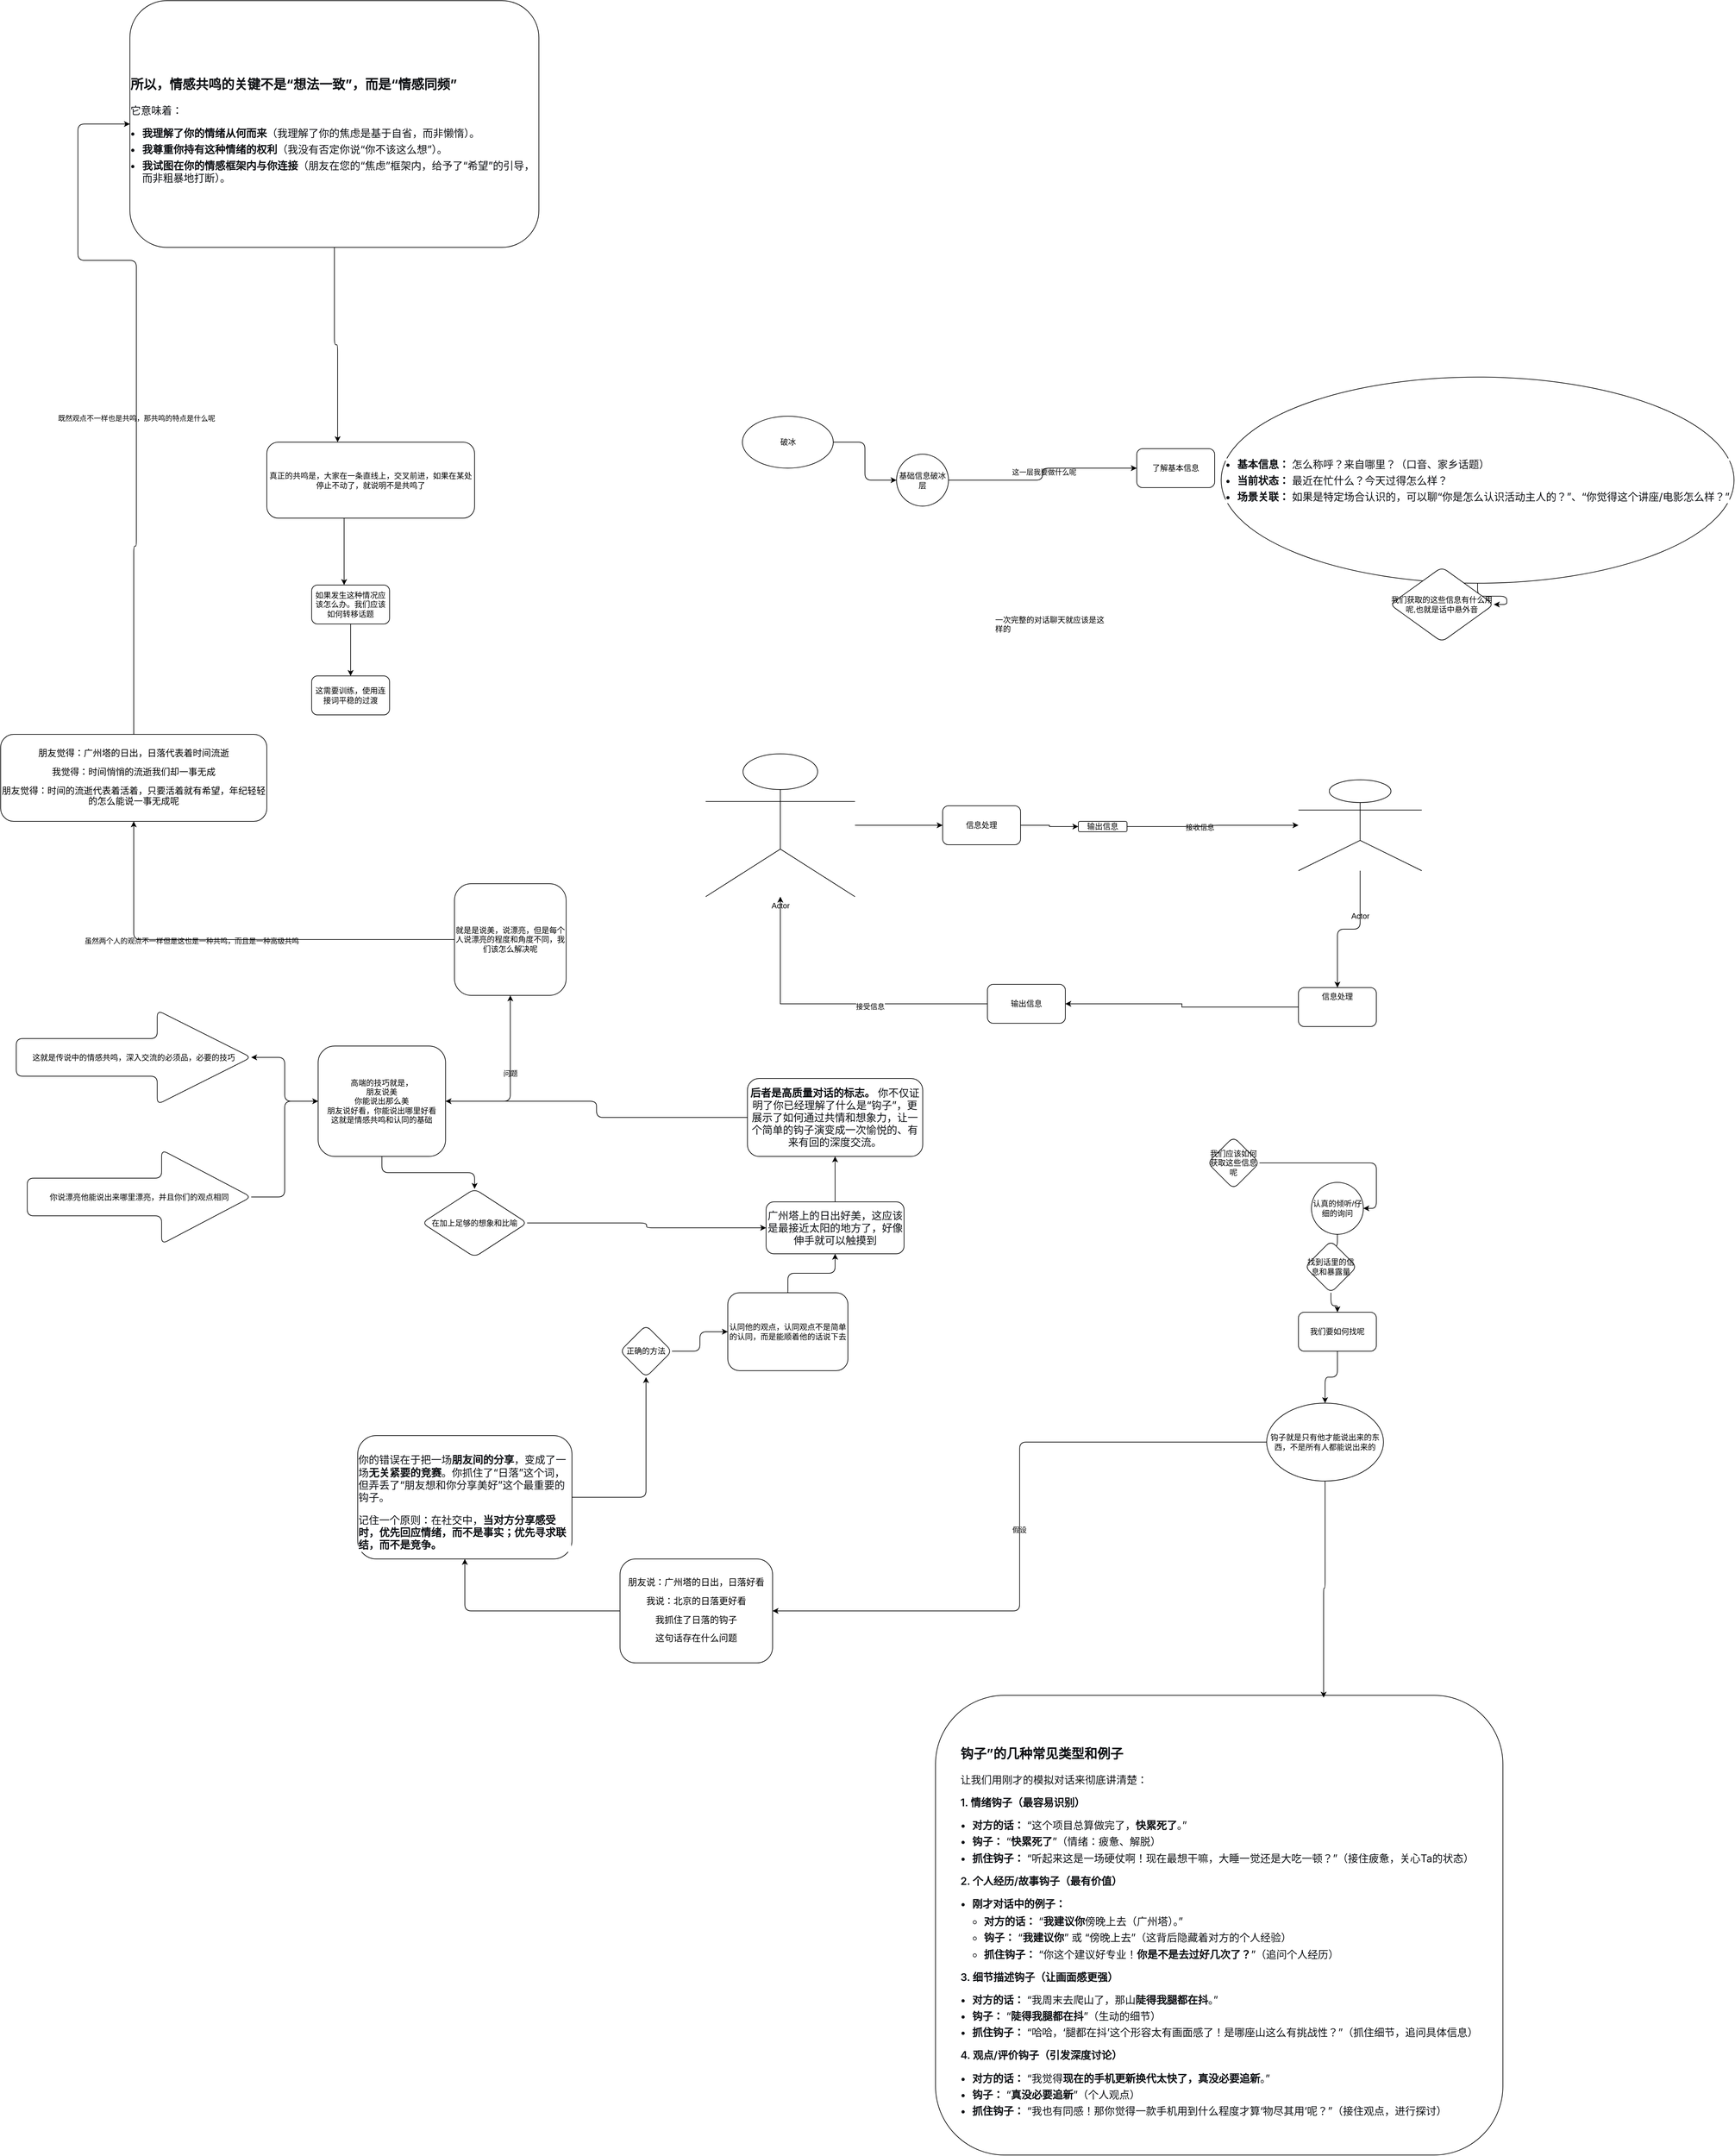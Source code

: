 <mxfile version="28.2.5">
  <diagram name="第 1 页" id="SxSbMB0uR9IlXzEwxC12">
    <mxGraphModel dx="1506" dy="828" grid="1" gridSize="10" guides="1" tooltips="1" connect="1" arrows="1" fold="1" page="1" pageScale="1" pageWidth="827" pageHeight="1169" background="none" math="0" shadow="0" adaptiveColors="auto">
      <root>
        <mxCell id="0" />
        <mxCell id="1" parent="0" />
        <mxCell id="as75IXR2-DBPwpFutZNr-1" style="edgeStyle=orthogonalEdgeStyle;rounded=1;orthogonalLoop=1;jettySize=auto;html=1;entryX=0;entryY=0.5;entryDx=0;entryDy=0;labelBackgroundColor=none;fontColor=default;" parent="1" source="as75IXR2-DBPwpFutZNr-2" target="as75IXR2-DBPwpFutZNr-5" edge="1">
          <mxGeometry relative="1" as="geometry">
            <mxPoint x="1379.06" y="1250" as="targetPoint" />
          </mxGeometry>
        </mxCell>
        <mxCell id="as75IXR2-DBPwpFutZNr-2" value="破冰" style="ellipse;whiteSpace=wrap;html=1;labelBackgroundColor=none;rounded=1;" parent="1" vertex="1">
          <mxGeometry x="1182.56" y="680" width="140" height="80" as="geometry" />
        </mxCell>
        <mxCell id="as75IXR2-DBPwpFutZNr-3" value="" style="edgeStyle=orthogonalEdgeStyle;rounded=1;orthogonalLoop=1;jettySize=auto;html=1;labelBackgroundColor=none;fontColor=default;" parent="1" source="as75IXR2-DBPwpFutZNr-5" target="as75IXR2-DBPwpFutZNr-7" edge="1">
          <mxGeometry relative="1" as="geometry" />
        </mxCell>
        <mxCell id="as75IXR2-DBPwpFutZNr-4" value="这一层我要做什么呢" style="edgeLabel;html=1;align=center;verticalAlign=middle;resizable=0;points=[];labelBackgroundColor=none;rounded=1;" parent="as75IXR2-DBPwpFutZNr-3" vertex="1" connectable="0">
          <mxGeometry x="0.022" y="-2" relative="1" as="geometry">
            <mxPoint as="offset" />
          </mxGeometry>
        </mxCell>
        <mxCell id="as75IXR2-DBPwpFutZNr-5" value="基础信息破冰层" style="ellipse;whiteSpace=wrap;html=1;labelBackgroundColor=none;rounded=1;" parent="1" vertex="1">
          <mxGeometry x="1420" y="738.5" width="80" height="80" as="geometry" />
        </mxCell>
        <mxCell id="as75IXR2-DBPwpFutZNr-7" value="了解基本信息" style="whiteSpace=wrap;html=1;labelBackgroundColor=none;rounded=1;" parent="1" vertex="1">
          <mxGeometry x="1790" y="730" width="120" height="60" as="geometry" />
        </mxCell>
        <mxCell id="as75IXR2-DBPwpFutZNr-9" style="edgeStyle=orthogonalEdgeStyle;rounded=1;orthogonalLoop=1;jettySize=auto;html=1;entryX=1;entryY=0.5;entryDx=0;entryDy=0;labelBackgroundColor=none;fontColor=default;" parent="1" source="as75IXR2-DBPwpFutZNr-10" target="as75IXR2-DBPwpFutZNr-15" edge="1">
          <mxGeometry relative="1" as="geometry" />
        </mxCell>
        <mxCell id="as75IXR2-DBPwpFutZNr-10" value="&lt;ul style=&quot;margin: 16px 0px; padding-left: 18px; color: rgb(15, 17, 21); font-family: quote-cjk-patch, Inter, system-ui, -apple-system, BlinkMacSystemFont, &amp;quot;Segoe UI&amp;quot;, Roboto, Oxygen, Ubuntu, Cantarell, &amp;quot;Open Sans&amp;quot;, &amp;quot;Helvetica Neue&amp;quot;, sans-serif; font-size: 16px; text-align: start; background-color: rgb(255, 255, 255);&quot;&gt;&lt;li&gt;&lt;p style=&quot;margin-top: 0px !important; margin-right: 0px; margin-bottom: 0px; margin-left: 0px;&quot; class=&quot;ds-markdown-paragraph&quot;&gt;&lt;span style=&quot;font-weight: 600;&quot;&gt;基本信息：&lt;/span&gt; 怎么称呼？来自哪里？（口音、家乡话题）&lt;/p&gt;&lt;/li&gt;&lt;li style=&quot;margin-top: 6px;&quot;&gt;&lt;p style=&quot;margin-top: 0px !important; margin-right: 0px; margin-bottom: 0px; margin-left: 0px;&quot; class=&quot;ds-markdown-paragraph&quot;&gt;&lt;span style=&quot;font-weight: 600;&quot;&gt;当前状态：&lt;/span&gt; 最近在忙什么？今天过得怎么样？&lt;/p&gt;&lt;/li&gt;&lt;li style=&quot;margin-top: 6px;&quot;&gt;&lt;p style=&quot;margin-top: 0px !important; margin-right: 0px; margin-bottom: 0px; margin-left: 0px;&quot; class=&quot;ds-markdown-paragraph&quot;&gt;&lt;span style=&quot;font-weight: 600;&quot;&gt;场景关联：&lt;/span&gt;&amp;nbsp;如果是特定场合认识的，可以聊“你是怎么认识活动主人的？”、“你觉得这个讲座/电影怎么样？”&lt;/p&gt;&lt;/li&gt;&lt;/ul&gt;" style="ellipse;whiteSpace=wrap;html=1;labelBackgroundColor=none;rounded=1;" parent="1" vertex="1">
          <mxGeometry x="1920" y="619.75" width="790" height="317.5" as="geometry" />
        </mxCell>
        <mxCell id="as75IXR2-DBPwpFutZNr-11" value="" style="edgeStyle=orthogonalEdgeStyle;rounded=1;orthogonalLoop=1;jettySize=auto;html=1;labelBackgroundColor=none;fontColor=default;" parent="1" source="as75IXR2-DBPwpFutZNr-12" target="as75IXR2-DBPwpFutZNr-17" edge="1">
          <mxGeometry relative="1" as="geometry" />
        </mxCell>
        <mxCell id="as75IXR2-DBPwpFutZNr-12" value="认真的倾听/仔细的询问" style="ellipse;whiteSpace=wrap;html=1;labelBackgroundColor=none;rounded=1;" parent="1" vertex="1">
          <mxGeometry x="2059.06" y="1860" width="80" height="80" as="geometry" />
        </mxCell>
        <mxCell id="as75IXR2-DBPwpFutZNr-13" style="edgeStyle=orthogonalEdgeStyle;rounded=1;orthogonalLoop=1;jettySize=auto;html=1;entryX=1;entryY=0.5;entryDx=0;entryDy=0;labelBackgroundColor=none;fontColor=default;" parent="1" source="as75IXR2-DBPwpFutZNr-14" target="as75IXR2-DBPwpFutZNr-12" edge="1">
          <mxGeometry relative="1" as="geometry">
            <mxPoint x="1619.06" y="1740" as="targetPoint" />
          </mxGeometry>
        </mxCell>
        <mxCell id="as75IXR2-DBPwpFutZNr-14" value="我们应该如何获取这些信息呢" style="rhombus;whiteSpace=wrap;html=1;labelBackgroundColor=none;rounded=1;" parent="1" vertex="1">
          <mxGeometry x="1899.06" y="1790" width="80" height="80" as="geometry" />
        </mxCell>
        <mxCell id="as75IXR2-DBPwpFutZNr-15" value="我们获取的这些信息有什么用呢,也就是话中悬外音" style="rhombus;whiteSpace=wrap;html=1;labelBackgroundColor=none;rounded=1;" parent="1" vertex="1">
          <mxGeometry x="2180" y="912.5" width="160" height="115" as="geometry" />
        </mxCell>
        <mxCell id="as75IXR2-DBPwpFutZNr-16" value="" style="edgeStyle=orthogonalEdgeStyle;rounded=1;orthogonalLoop=1;jettySize=auto;html=1;labelBackgroundColor=none;fontColor=default;" parent="1" source="as75IXR2-DBPwpFutZNr-17" target="as75IXR2-DBPwpFutZNr-19" edge="1">
          <mxGeometry relative="1" as="geometry" />
        </mxCell>
        <mxCell id="as75IXR2-DBPwpFutZNr-17" value="找到话里的信息和暴露量" style="rhombus;whiteSpace=wrap;html=1;labelBackgroundColor=none;rounded=1;" parent="1" vertex="1">
          <mxGeometry x="2049.06" y="1950" width="80" height="80" as="geometry" />
        </mxCell>
        <mxCell id="as75IXR2-DBPwpFutZNr-18" value="" style="edgeStyle=orthogonalEdgeStyle;rounded=1;orthogonalLoop=1;jettySize=auto;html=1;labelBackgroundColor=none;fontColor=default;" parent="1" source="as75IXR2-DBPwpFutZNr-19" target="as75IXR2-DBPwpFutZNr-21" edge="1">
          <mxGeometry relative="1" as="geometry" />
        </mxCell>
        <mxCell id="as75IXR2-DBPwpFutZNr-19" value="我们要如何找呢" style="whiteSpace=wrap;html=1;labelBackgroundColor=none;rounded=1;" parent="1" vertex="1">
          <mxGeometry x="2039.06" y="2060" width="120" height="60" as="geometry" />
        </mxCell>
        <mxCell id="as75IXR2-DBPwpFutZNr-70" style="edgeStyle=orthogonalEdgeStyle;rounded=1;orthogonalLoop=1;jettySize=auto;html=1;entryX=1;entryY=0.5;entryDx=0;entryDy=0;labelBackgroundColor=none;fontColor=default;" parent="1" source="as75IXR2-DBPwpFutZNr-21" target="as75IXR2-DBPwpFutZNr-25" edge="1">
          <mxGeometry relative="1" as="geometry" />
        </mxCell>
        <mxCell id="as75IXR2-DBPwpFutZNr-71" value="假设" style="edgeLabel;html=1;align=center;verticalAlign=middle;resizable=0;points=[];labelBackgroundColor=none;rounded=1;" parent="as75IXR2-DBPwpFutZNr-70" vertex="1" connectable="0">
          <mxGeometry x="0.01" y="-1" relative="1" as="geometry">
            <mxPoint as="offset" />
          </mxGeometry>
        </mxCell>
        <mxCell id="as75IXR2-DBPwpFutZNr-21" value="钩子就是只有他才能说出来的东西，不是所有人都能说出来的" style="ellipse;whiteSpace=wrap;html=1;labelBackgroundColor=none;rounded=1;" parent="1" vertex="1">
          <mxGeometry x="1990.06" y="2200" width="180" height="120" as="geometry" />
        </mxCell>
        <mxCell id="as75IXR2-DBPwpFutZNr-23" value="&lt;h3 style=&quot;font-variant-numeric: normal; font-variant-east-asian: normal; font-variant-alternates: normal; font-size-adjust: none; font-kerning: auto; font-optical-sizing: auto; font-feature-settings: normal; font-variation-settings: normal; font-variant-position: normal; font-variant-emoji: normal; font-stretch: normal; font-size: 20px; line-height: 30px; font-family: quote-cjk-patch, Inter, system-ui, -apple-system, BlinkMacSystemFont, &amp;quot;Segoe UI&amp;quot;, Roboto, Oxygen, Ubuntu, Cantarell, &amp;quot;Open Sans&amp;quot;, &amp;quot;Helvetica Neue&amp;quot;, sans-serif; margin: 32px 0px 16px; color: rgb(15, 17, 21); text-align: start; background-color: rgb(255, 255, 255);&quot;&gt;&lt;span style=&quot;font-weight: inherit;&quot;&gt;钩子”的几种常见类型和例子&lt;/span&gt;&lt;/h3&gt;&lt;p style=&quot;margin: 16px 0px; color: rgb(15, 17, 21); font-family: quote-cjk-patch, Inter, system-ui, -apple-system, BlinkMacSystemFont, &amp;quot;Segoe UI&amp;quot;, Roboto, Oxygen, Ubuntu, Cantarell, &amp;quot;Open Sans&amp;quot;, &amp;quot;Helvetica Neue&amp;quot;, sans-serif; font-size: 16px; text-align: start; background-color: rgb(255, 255, 255);&quot; class=&quot;ds-markdown-paragraph&quot;&gt;让我们用刚才的模拟对话来彻底讲清楚：&lt;/p&gt;&lt;p style=&quot;margin: 16px 0px; color: rgb(15, 17, 21); font-family: quote-cjk-patch, Inter, system-ui, -apple-system, BlinkMacSystemFont, &amp;quot;Segoe UI&amp;quot;, Roboto, Oxygen, Ubuntu, Cantarell, &amp;quot;Open Sans&amp;quot;, &amp;quot;Helvetica Neue&amp;quot;, sans-serif; font-size: 16px; text-align: start; background-color: rgb(255, 255, 255);&quot; class=&quot;ds-markdown-paragraph&quot;&gt;&lt;span style=&quot;font-weight: 600;&quot;&gt;1. 情绪钩子（最容易识别）&lt;/span&gt;&lt;/p&gt;&lt;ul style=&quot;margin: 16px 0px; padding-left: 18px; color: rgb(15, 17, 21); font-family: quote-cjk-patch, Inter, system-ui, -apple-system, BlinkMacSystemFont, &amp;quot;Segoe UI&amp;quot;, Roboto, Oxygen, Ubuntu, Cantarell, &amp;quot;Open Sans&amp;quot;, &amp;quot;Helvetica Neue&amp;quot;, sans-serif; font-size: 16px; text-align: start; background-color: rgb(255, 255, 255);&quot;&gt;&lt;li&gt;&lt;p style=&quot;margin-top: 0px !important; margin-right: 0px; margin-bottom: 0px; margin-left: 0px;&quot; class=&quot;ds-markdown-paragraph&quot;&gt;&lt;span style=&quot;font-weight: 600;&quot;&gt;对方的话：&lt;/span&gt;&amp;nbsp;“这个项目总算做完了，&lt;span style=&quot;font-weight: 600;&quot;&gt;快累死了&lt;/span&gt;。”&lt;/p&gt;&lt;/li&gt;&lt;li style=&quot;margin-top: 6px;&quot;&gt;&lt;p style=&quot;margin-top: 0px !important; margin-right: 0px; margin-bottom: 0px; margin-left: 0px;&quot; class=&quot;ds-markdown-paragraph&quot;&gt;&lt;span style=&quot;font-weight: 600;&quot;&gt;钩子：&lt;/span&gt;&amp;nbsp;“&lt;span style=&quot;font-weight: 600;&quot;&gt;快累死了&lt;/span&gt;”（情绪：疲惫、解脱）&lt;/p&gt;&lt;/li&gt;&lt;li style=&quot;margin-top: 6px;&quot;&gt;&lt;p style=&quot;margin-top: 0px !important; margin-right: 0px; margin-bottom: 0px; margin-left: 0px;&quot; class=&quot;ds-markdown-paragraph&quot;&gt;&lt;span style=&quot;font-weight: 600;&quot;&gt;抓住钩子：&lt;/span&gt;&amp;nbsp;“听起来这是一场硬仗啊！现在最想干嘛，大睡一觉还是大吃一顿？”（接住疲惫，关心Ta的状态）&lt;/p&gt;&lt;/li&gt;&lt;/ul&gt;&lt;p style=&quot;margin: 16px 0px; color: rgb(15, 17, 21); font-family: quote-cjk-patch, Inter, system-ui, -apple-system, BlinkMacSystemFont, &amp;quot;Segoe UI&amp;quot;, Roboto, Oxygen, Ubuntu, Cantarell, &amp;quot;Open Sans&amp;quot;, &amp;quot;Helvetica Neue&amp;quot;, sans-serif; font-size: 16px; text-align: start; background-color: rgb(255, 255, 255);&quot; class=&quot;ds-markdown-paragraph&quot;&gt;&lt;span style=&quot;font-weight: 600;&quot;&gt;2. 个人经历/故事钩子（最有价值）&lt;/span&gt;&lt;/p&gt;&lt;ul style=&quot;margin: 16px 0px; padding-left: 18px; color: rgb(15, 17, 21); font-family: quote-cjk-patch, Inter, system-ui, -apple-system, BlinkMacSystemFont, &amp;quot;Segoe UI&amp;quot;, Roboto, Oxygen, Ubuntu, Cantarell, &amp;quot;Open Sans&amp;quot;, &amp;quot;Helvetica Neue&amp;quot;, sans-serif; font-size: 16px; text-align: start; background-color: rgb(255, 255, 255);&quot;&gt;&lt;li&gt;&lt;p style=&quot;margin-top: 0px !important; margin-right: 0px; margin-bottom: 8px; margin-left: 0px;&quot; class=&quot;ds-markdown-paragraph&quot;&gt;&lt;span style=&quot;font-weight: 600;&quot;&gt;刚才对话中的例子：&lt;/span&gt;&lt;/p&gt;&lt;ul style=&quot;margin: 4px 0px 0px; padding-left: 18px;&quot;&gt;&lt;li&gt;&lt;p style=&quot;margin-top: 0px !important; margin-right: 0px; margin-bottom: 0px; margin-left: 0px;&quot; class=&quot;ds-markdown-paragraph&quot;&gt;&lt;span style=&quot;font-weight: 600;&quot;&gt;对方的话：&lt;/span&gt;&amp;nbsp;“&lt;span style=&quot;font-weight: 600;&quot;&gt;我建议你&lt;/span&gt;傍晚上去（广州塔）。”&lt;/p&gt;&lt;/li&gt;&lt;li style=&quot;margin-top: 6px;&quot;&gt;&lt;p style=&quot;margin-top: 0px !important; margin-right: 0px; margin-bottom: 0px; margin-left: 0px;&quot; class=&quot;ds-markdown-paragraph&quot;&gt;&lt;span style=&quot;font-weight: 600;&quot;&gt;钩子：&lt;/span&gt;&amp;nbsp;“&lt;span style=&quot;font-weight: 600;&quot;&gt;我建议你&lt;/span&gt;” 或 “傍晚上去”（这背后隐藏着对方的个人经验）&lt;/p&gt;&lt;/li&gt;&lt;li style=&quot;margin-top: 6px;&quot;&gt;&lt;p style=&quot;margin-top: 0px !important; margin-right: 0px; margin-bottom: 0px; margin-left: 0px;&quot; class=&quot;ds-markdown-paragraph&quot;&gt;&lt;span style=&quot;font-weight: 600;&quot;&gt;抓住钩子：&lt;/span&gt;&amp;nbsp;“你这个建议好专业！&lt;span style=&quot;font-weight: 600;&quot;&gt;你是不是去过好几次了？&lt;/span&gt;”（追问个人经历）&lt;/p&gt;&lt;/li&gt;&lt;/ul&gt;&lt;/li&gt;&lt;/ul&gt;&lt;p style=&quot;margin: 16px 0px; color: rgb(15, 17, 21); font-family: quote-cjk-patch, Inter, system-ui, -apple-system, BlinkMacSystemFont, &amp;quot;Segoe UI&amp;quot;, Roboto, Oxygen, Ubuntu, Cantarell, &amp;quot;Open Sans&amp;quot;, &amp;quot;Helvetica Neue&amp;quot;, sans-serif; font-size: 16px; text-align: start; background-color: rgb(255, 255, 255);&quot; class=&quot;ds-markdown-paragraph&quot;&gt;&lt;span style=&quot;font-weight: 600;&quot;&gt;3. 细节描述钩子（让画面感更强）&lt;/span&gt;&lt;/p&gt;&lt;ul style=&quot;margin: 16px 0px; padding-left: 18px; color: rgb(15, 17, 21); font-family: quote-cjk-patch, Inter, system-ui, -apple-system, BlinkMacSystemFont, &amp;quot;Segoe UI&amp;quot;, Roboto, Oxygen, Ubuntu, Cantarell, &amp;quot;Open Sans&amp;quot;, &amp;quot;Helvetica Neue&amp;quot;, sans-serif; font-size: 16px; text-align: start; background-color: rgb(255, 255, 255);&quot;&gt;&lt;li&gt;&lt;p style=&quot;margin-top: 0px !important; margin-right: 0px; margin-bottom: 0px; margin-left: 0px;&quot; class=&quot;ds-markdown-paragraph&quot;&gt;&lt;span style=&quot;font-weight: 600;&quot;&gt;对方的话：&lt;/span&gt;&amp;nbsp;“我周末去爬山了，那山&lt;span style=&quot;font-weight: 600;&quot;&gt;陡得我腿都在抖&lt;/span&gt;。”&lt;/p&gt;&lt;/li&gt;&lt;li style=&quot;margin-top: 6px;&quot;&gt;&lt;p style=&quot;margin-top: 0px !important; margin-right: 0px; margin-bottom: 0px; margin-left: 0px;&quot; class=&quot;ds-markdown-paragraph&quot;&gt;&lt;span style=&quot;font-weight: 600;&quot;&gt;钩子：&lt;/span&gt;&amp;nbsp;“&lt;span style=&quot;font-weight: 600;&quot;&gt;陡得我腿都在抖&lt;/span&gt;”（生动的细节）&lt;/p&gt;&lt;/li&gt;&lt;li style=&quot;margin-top: 6px;&quot;&gt;&lt;p style=&quot;margin-top: 0px !important; margin-right: 0px; margin-bottom: 0px; margin-left: 0px;&quot; class=&quot;ds-markdown-paragraph&quot;&gt;&lt;span style=&quot;font-weight: 600;&quot;&gt;抓住钩子：&lt;/span&gt;&amp;nbsp;“哈哈，‘腿都在抖’这个形容太有画面感了！是哪座山这么有挑战性？”（抓住细节，追问具体信息）&lt;/p&gt;&lt;/li&gt;&lt;/ul&gt;&lt;p style=&quot;margin: 16px 0px; color: rgb(15, 17, 21); font-family: quote-cjk-patch, Inter, system-ui, -apple-system, BlinkMacSystemFont, &amp;quot;Segoe UI&amp;quot;, Roboto, Oxygen, Ubuntu, Cantarell, &amp;quot;Open Sans&amp;quot;, &amp;quot;Helvetica Neue&amp;quot;, sans-serif; font-size: 16px; text-align: start; background-color: rgb(255, 255, 255);&quot; class=&quot;ds-markdown-paragraph&quot;&gt;&lt;span style=&quot;font-weight: 600;&quot;&gt;4. 观点/评价钩子（引发深度讨论）&lt;/span&gt;&lt;/p&gt;&lt;ul style=&quot;margin: 16px 0px; padding-left: 18px; color: rgb(15, 17, 21); font-family: quote-cjk-patch, Inter, system-ui, -apple-system, BlinkMacSystemFont, &amp;quot;Segoe UI&amp;quot;, Roboto, Oxygen, Ubuntu, Cantarell, &amp;quot;Open Sans&amp;quot;, &amp;quot;Helvetica Neue&amp;quot;, sans-serif; font-size: 16px; text-align: start; background-color: rgb(255, 255, 255);&quot;&gt;&lt;li&gt;&lt;p style=&quot;margin-top: 0px !important; margin-right: 0px; margin-bottom: 0px; margin-left: 0px;&quot; class=&quot;ds-markdown-paragraph&quot;&gt;&lt;span style=&quot;font-weight: 600;&quot;&gt;对方的话：&lt;/span&gt;&amp;nbsp;“我觉得&lt;span style=&quot;font-weight: 600;&quot;&gt;现在的手机更新换代太快了，真没必要追新&lt;/span&gt;。”&lt;/p&gt;&lt;/li&gt;&lt;li style=&quot;margin-top: 6px;&quot;&gt;&lt;p style=&quot;margin-top: 0px !important; margin-right: 0px; margin-bottom: 0px; margin-left: 0px;&quot; class=&quot;ds-markdown-paragraph&quot;&gt;&lt;span style=&quot;font-weight: 600;&quot;&gt;钩子：&lt;/span&gt;&amp;nbsp;“&lt;span style=&quot;font-weight: 600;&quot;&gt;真没必要追新&lt;/span&gt;”（个人观点）&lt;/p&gt;&lt;/li&gt;&lt;li style=&quot;margin-top: 6px;&quot;&gt;&lt;p style=&quot;margin-top: 0px !important; margin-right: 0px; margin-bottom: 0px; margin-left: 0px;&quot; class=&quot;ds-markdown-paragraph&quot;&gt;&lt;span style=&quot;font-weight: 600;&quot;&gt;抓住钩子：&lt;/span&gt;&amp;nbsp;“我也有同感！那你觉得一款手机用到什么程度才算‘物尽其用’呢？”（接住观点，进行探讨）&lt;/p&gt;&lt;/li&gt;&lt;/ul&gt;" style="rounded=1;whiteSpace=wrap;html=1;labelBackgroundColor=none;" parent="1" vertex="1">
          <mxGeometry x="1480" y="2650" width="874" height="708" as="geometry" />
        </mxCell>
        <mxCell id="y1q0LL2UxfEu2n5yEOl0-1" style="edgeStyle=orthogonalEdgeStyle;rounded=1;orthogonalLoop=1;jettySize=auto;html=1;entryX=0.5;entryY=1;entryDx=0;entryDy=0;labelBackgroundColor=none;fontColor=default;" edge="1" parent="1" source="as75IXR2-DBPwpFutZNr-25" target="as75IXR2-DBPwpFutZNr-27">
          <mxGeometry relative="1" as="geometry" />
        </mxCell>
        <mxCell id="as75IXR2-DBPwpFutZNr-25" value="&lt;p class=&quot;MsoNormal&quot;&gt;&lt;span style=&quot;mso-spacerun:&#39;yes&#39;;font-family:宋体;mso-ascii-font-family:Calibri;&lt;br/&gt;mso-hansi-font-family:Calibri;mso-bidi-font-family:&#39;Times New Roman&#39;;font-size:10.5pt;&lt;br/&gt;mso-font-kerning:1.0pt;&quot;&gt;朋友说：广州塔的日出，日落好看&lt;/span&gt;&lt;span style=&quot;mso-spacerun:&#39;yes&#39;;font-family:宋体;mso-ascii-font-family:Calibri;&lt;br/&gt;mso-hansi-font-family:Calibri;mso-bidi-font-family:&#39;Times New Roman&#39;;font-size:10.5pt;&lt;br/&gt;mso-font-kerning:1.0pt;&quot;&gt;&lt;/span&gt;&lt;/p&gt;&lt;p class=&quot;MsoNormal&quot;&gt;&lt;span style=&quot;mso-spacerun:&#39;yes&#39;;font-family:宋体;mso-ascii-font-family:Calibri;&lt;br/&gt;mso-hansi-font-family:Calibri;mso-bidi-font-family:&#39;Times New Roman&#39;;font-size:10.5pt;&lt;br/&gt;mso-font-kerning:1.0pt;&quot;&gt;我说：北京的日落更好看&lt;/span&gt;&lt;span style=&quot;mso-spacerun:&#39;yes&#39;;font-family:宋体;mso-ascii-font-family:Calibri;&lt;br/&gt;mso-hansi-font-family:Calibri;mso-bidi-font-family:&#39;Times New Roman&#39;;font-size:10.5pt;&lt;br/&gt;mso-font-kerning:1.0pt;&quot;&gt;&lt;/span&gt;&lt;/p&gt;&lt;p class=&quot;MsoNormal&quot;&gt;&lt;span style=&quot;mso-spacerun:&#39;yes&#39;;font-family:宋体;mso-ascii-font-family:Calibri;&lt;br/&gt;mso-hansi-font-family:Calibri;mso-bidi-font-family:&#39;Times New Roman&#39;;font-size:10.5pt;&lt;br/&gt;mso-font-kerning:1.0pt;&quot;&gt;我抓住了日落的钩子&lt;/span&gt;&lt;span style=&quot;mso-spacerun:&#39;yes&#39;;font-family:宋体;mso-ascii-font-family:Calibri;&lt;br/&gt;mso-hansi-font-family:Calibri;mso-bidi-font-family:&#39;Times New Roman&#39;;font-size:10.5pt;&lt;br/&gt;mso-font-kerning:1.0pt;&quot;&gt;&lt;/span&gt;&lt;/p&gt;&lt;p class=&quot;MsoNormal&quot;&gt;&lt;span style=&quot;mso-spacerun:&#39;yes&#39;;font-family:宋体;mso-ascii-font-family:Calibri;&lt;br/&gt;mso-hansi-font-family:Calibri;mso-bidi-font-family:&#39;Times New Roman&#39;;font-size:10.5pt;&lt;br/&gt;mso-font-kerning:1.0pt;&quot;&gt;这句话存在什么问题&lt;/span&gt;&lt;span style=&quot;mso-spacerun:&#39;yes&#39;;font-family:Calibri;mso-fareast-font-family:宋体;&lt;br/&gt;mso-bidi-font-family:&#39;Times New Roman&#39;;font-size:10.5pt;mso-font-kerning:1.0pt;&quot;&gt;&lt;/span&gt;&lt;/p&gt;" style="whiteSpace=wrap;html=1;labelBackgroundColor=none;rounded=1;" parent="1" vertex="1">
          <mxGeometry x="994.06" y="2440" width="235" height="160" as="geometry" />
        </mxCell>
        <mxCell id="as75IXR2-DBPwpFutZNr-26" value="" style="edgeStyle=orthogonalEdgeStyle;rounded=1;orthogonalLoop=1;jettySize=auto;html=1;labelBackgroundColor=none;fontColor=default;" parent="1" source="as75IXR2-DBPwpFutZNr-27" target="as75IXR2-DBPwpFutZNr-29" edge="1">
          <mxGeometry relative="1" as="geometry" />
        </mxCell>
        <mxCell id="as75IXR2-DBPwpFutZNr-27" value="&lt;p style=&quot;margin: 16px 0px; color: rgb(15, 17, 21); font-family: quote-cjk-patch, Inter, system-ui, -apple-system, BlinkMacSystemFont, &amp;quot;Segoe UI&amp;quot;, Roboto, Oxygen, Ubuntu, Cantarell, &amp;quot;Open Sans&amp;quot;, &amp;quot;Helvetica Neue&amp;quot;, sans-serif; font-size: 16px; text-align: start; background-color: rgb(255, 255, 255);&quot; class=&quot;ds-markdown-paragraph&quot;&gt;你的错误在于把一场&lt;span style=&quot;font-weight: 600;&quot;&gt;朋友间的分享&lt;/span&gt;，变成了一场&lt;span style=&quot;font-weight: 600;&quot;&gt;无关紧要的竞赛&lt;/span&gt;。你抓住了“日落”这个词，但弄丢了“朋友想和你分享美好”这个最重要的钩子。&lt;/p&gt;&lt;p style=&quot;margin-top: 16px; margin-right: 0px; margin-left: 0px; color: rgb(15, 17, 21); font-family: quote-cjk-patch, Inter, system-ui, -apple-system, BlinkMacSystemFont, &amp;quot;Segoe UI&amp;quot;, Roboto, Oxygen, Ubuntu, Cantarell, &amp;quot;Open Sans&amp;quot;, &amp;quot;Helvetica Neue&amp;quot;, sans-serif; font-size: 16px; text-align: start; background-color: rgb(255, 255, 255); margin-bottom: 0px !important;&quot; class=&quot;ds-markdown-paragraph&quot;&gt;记住一个原则：在社交中，&lt;span style=&quot;font-weight: 600;&quot;&gt;当对方分享感受时，优先回应情绪，而不是事实；优先寻求联结，而不是竞争。&lt;/span&gt;&lt;/p&gt;" style="whiteSpace=wrap;html=1;labelBackgroundColor=none;rounded=1;" parent="1" vertex="1">
          <mxGeometry x="590" y="2250" width="330" height="190" as="geometry" />
        </mxCell>
        <mxCell id="as75IXR2-DBPwpFutZNr-28" value="" style="edgeStyle=orthogonalEdgeStyle;rounded=1;orthogonalLoop=1;jettySize=auto;html=1;labelBackgroundColor=none;fontColor=default;" parent="1" source="as75IXR2-DBPwpFutZNr-29" target="as75IXR2-DBPwpFutZNr-31" edge="1">
          <mxGeometry relative="1" as="geometry" />
        </mxCell>
        <mxCell id="as75IXR2-DBPwpFutZNr-29" value="正确的方法" style="rhombus;whiteSpace=wrap;html=1;labelBackgroundColor=none;rounded=1;" parent="1" vertex="1">
          <mxGeometry x="994.06" y="2080" width="80" height="80" as="geometry" />
        </mxCell>
        <mxCell id="as75IXR2-DBPwpFutZNr-30" value="" style="edgeStyle=orthogonalEdgeStyle;rounded=1;orthogonalLoop=1;jettySize=auto;html=1;labelBackgroundColor=none;fontColor=default;" parent="1" source="as75IXR2-DBPwpFutZNr-31" target="as75IXR2-DBPwpFutZNr-33" edge="1">
          <mxGeometry relative="1" as="geometry" />
        </mxCell>
        <mxCell id="as75IXR2-DBPwpFutZNr-31" value="认同他的观点，认同观点不是简单的认同，而是能顺着他的话说下去" style="whiteSpace=wrap;html=1;labelBackgroundColor=none;rounded=1;" parent="1" vertex="1">
          <mxGeometry x="1160.06" y="2030" width="185" height="120" as="geometry" />
        </mxCell>
        <mxCell id="as75IXR2-DBPwpFutZNr-32" value="" style="edgeStyle=orthogonalEdgeStyle;rounded=1;orthogonalLoop=1;jettySize=auto;html=1;entryX=0.5;entryY=1;entryDx=0;entryDy=0;labelBackgroundColor=none;fontColor=default;" parent="1" source="as75IXR2-DBPwpFutZNr-33" target="as75IXR2-DBPwpFutZNr-35" edge="1">
          <mxGeometry relative="1" as="geometry">
            <mxPoint x="1294.76" y="1850" as="targetPoint" />
          </mxGeometry>
        </mxCell>
        <mxCell id="as75IXR2-DBPwpFutZNr-33" value="&lt;span style=&quot;color: rgb(15, 17, 21); font-family: quote-cjk-patch, Inter, system-ui, -apple-system, BlinkMacSystemFont, &amp;quot;Segoe UI&amp;quot;, Roboto, Oxygen, Ubuntu, Cantarell, &amp;quot;Open Sans&amp;quot;, &amp;quot;Helvetica Neue&amp;quot;, sans-serif; font-size: 16px; text-align: start; white-space-collapse: preserve;&quot;&gt;广州塔上的日出好美，这应该是最接近太阳的地方了，好像伸手就可以触摸到&lt;/span&gt;" style="whiteSpace=wrap;html=1;labelBackgroundColor=none;rounded=1;" parent="1" vertex="1">
          <mxGeometry x="1219.06" y="1890" width="212.5" height="80" as="geometry" />
        </mxCell>
        <mxCell id="as75IXR2-DBPwpFutZNr-34" value="" style="edgeStyle=orthogonalEdgeStyle;rounded=1;orthogonalLoop=1;jettySize=auto;html=1;labelBackgroundColor=none;fontColor=default;" parent="1" source="as75IXR2-DBPwpFutZNr-35" target="as75IXR2-DBPwpFutZNr-40" edge="1">
          <mxGeometry relative="1" as="geometry" />
        </mxCell>
        <mxCell id="as75IXR2-DBPwpFutZNr-35" value="&lt;span style=&quot;font-weight: 600; color: rgb(15, 17, 21); font-family: quote-cjk-patch, Inter, system-ui, -apple-system, BlinkMacSystemFont, &amp;quot;Segoe UI&amp;quot;, Roboto, Oxygen, Ubuntu, Cantarell, &amp;quot;Open Sans&amp;quot;, &amp;quot;Helvetica Neue&amp;quot;, sans-serif; font-size: 16px; text-align: start; background-color: rgb(255, 255, 255);&quot;&gt;后者是高质量对话的标志。&lt;/span&gt;&lt;span style=&quot;color: rgb(15, 17, 21); font-family: quote-cjk-patch, Inter, system-ui, -apple-system, BlinkMacSystemFont, &amp;quot;Segoe UI&amp;quot;, Roboto, Oxygen, Ubuntu, Cantarell, &amp;quot;Open Sans&amp;quot;, &amp;quot;Helvetica Neue&amp;quot;, sans-serif; font-size: 16px; text-align: start; background-color: rgb(255, 255, 255);&quot;&gt;&amp;nbsp;你不仅证明了你已经理解了什么是“钩子”，更展示了如何通过共情和想象力，让一个简单的钩子演变成一次愉悦的、有来有回的深度交流。&lt;/span&gt;" style="rounded=1;whiteSpace=wrap;html=1;labelBackgroundColor=none;" parent="1" vertex="1">
          <mxGeometry x="1190.31" y="1700" width="270" height="120" as="geometry" />
        </mxCell>
        <mxCell id="as75IXR2-DBPwpFutZNr-36" value="" style="edgeStyle=orthogonalEdgeStyle;rounded=1;orthogonalLoop=1;jettySize=auto;html=1;labelBackgroundColor=none;fontColor=default;" parent="1" source="as75IXR2-DBPwpFutZNr-40" target="as75IXR2-DBPwpFutZNr-42" edge="1">
          <mxGeometry relative="1" as="geometry" />
        </mxCell>
        <mxCell id="as75IXR2-DBPwpFutZNr-37" value="" style="edgeStyle=orthogonalEdgeStyle;rounded=1;orthogonalLoop=1;jettySize=auto;html=1;labelBackgroundColor=none;fontColor=default;" parent="1" source="as75IXR2-DBPwpFutZNr-40" target="as75IXR2-DBPwpFutZNr-43" edge="1">
          <mxGeometry relative="1" as="geometry" />
        </mxCell>
        <mxCell id="as75IXR2-DBPwpFutZNr-38" value="" style="edgeStyle=orthogonalEdgeStyle;rounded=1;orthogonalLoop=1;jettySize=auto;html=1;entryX=0.5;entryY=1;entryDx=0;entryDy=0;labelBackgroundColor=none;fontColor=default;" parent="1" source="as75IXR2-DBPwpFutZNr-40" target="as75IXR2-DBPwpFutZNr-48" edge="1">
          <mxGeometry relative="1" as="geometry">
            <mxPoint x="627.185" y="1544.995" as="targetPoint" />
          </mxGeometry>
        </mxCell>
        <mxCell id="as75IXR2-DBPwpFutZNr-39" value="问题" style="edgeLabel;html=1;align=center;verticalAlign=middle;resizable=0;points=[];labelBackgroundColor=none;rounded=1;" parent="as75IXR2-DBPwpFutZNr-38" vertex="1" connectable="0">
          <mxGeometry x="0.091" relative="1" as="geometry">
            <mxPoint as="offset" />
          </mxGeometry>
        </mxCell>
        <mxCell id="as75IXR2-DBPwpFutZNr-40" value="高端的技巧就是，&lt;div&gt;朋友说美&lt;/div&gt;&lt;div&gt;你能说出那么美&lt;/div&gt;&lt;div&gt;朋友说好看，你能说出哪里好看&lt;/div&gt;&lt;div&gt;这就是情感共鸣和认同的基础&lt;/div&gt;" style="whiteSpace=wrap;html=1;rounded=1;labelBackgroundColor=none;" parent="1" vertex="1">
          <mxGeometry x="529.06" y="1650" width="196.25" height="170" as="geometry" />
        </mxCell>
        <mxCell id="as75IXR2-DBPwpFutZNr-41" style="edgeStyle=orthogonalEdgeStyle;rounded=1;orthogonalLoop=1;jettySize=auto;html=1;entryX=0;entryY=0.5;entryDx=0;entryDy=0;labelBackgroundColor=none;fontColor=default;" parent="1" source="as75IXR2-DBPwpFutZNr-42" target="as75IXR2-DBPwpFutZNr-33" edge="1">
          <mxGeometry relative="1" as="geometry" />
        </mxCell>
        <mxCell id="as75IXR2-DBPwpFutZNr-42" value="在加上足够的想象和比喻" style="rhombus;whiteSpace=wrap;html=1;rounded=1;labelBackgroundColor=none;" parent="1" vertex="1">
          <mxGeometry x="689.06" y="1870" width="161.88" height="105" as="geometry" />
        </mxCell>
        <mxCell id="as75IXR2-DBPwpFutZNr-43" value="这就是传说中的情感共鸣，深入交流的必须品，必要的技巧" style="shape=singleArrow;whiteSpace=wrap;html=1;arrowWidth=0.4;arrowSize=0.4;rounded=1;labelBackgroundColor=none;" parent="1" vertex="1">
          <mxGeometry x="64.06" y="1595" width="361.88" height="145" as="geometry" />
        </mxCell>
        <mxCell id="as75IXR2-DBPwpFutZNr-44" style="edgeStyle=orthogonalEdgeStyle;rounded=1;orthogonalLoop=1;jettySize=auto;html=1;entryX=0;entryY=0.5;entryDx=0;entryDy=0;labelBackgroundColor=none;fontColor=default;" parent="1" source="as75IXR2-DBPwpFutZNr-45" target="as75IXR2-DBPwpFutZNr-40" edge="1">
          <mxGeometry relative="1" as="geometry" />
        </mxCell>
        <mxCell id="as75IXR2-DBPwpFutZNr-45" value="你说漂亮他能说出来哪里漂亮，并且你们的观点相同" style="shape=singleArrow;whiteSpace=wrap;html=1;arrowWidth=0.4;arrowSize=0.4;rounded=1;labelBackgroundColor=none;" parent="1" vertex="1">
          <mxGeometry x="80.94" y="1810" width="345" height="145" as="geometry" />
        </mxCell>
        <mxCell id="as75IXR2-DBPwpFutZNr-46" value="" style="edgeStyle=orthogonalEdgeStyle;rounded=1;orthogonalLoop=1;jettySize=auto;html=1;labelBackgroundColor=none;fontColor=default;" parent="1" source="as75IXR2-DBPwpFutZNr-48" target="as75IXR2-DBPwpFutZNr-51" edge="1">
          <mxGeometry relative="1" as="geometry" />
        </mxCell>
        <mxCell id="as75IXR2-DBPwpFutZNr-47" value="虽然两个人的观点不一样但是这也是一种共鸣，而且是一种高级共鸣" style="edgeLabel;html=1;align=center;verticalAlign=middle;resizable=0;points=[];labelBackgroundColor=none;rounded=1;" parent="as75IXR2-DBPwpFutZNr-46" vertex="1" connectable="0">
          <mxGeometry x="0.198" y="2" relative="1" as="geometry">
            <mxPoint as="offset" />
          </mxGeometry>
        </mxCell>
        <mxCell id="as75IXR2-DBPwpFutZNr-48" value="就是是说美，说漂亮，但是每个人说漂亮的程度和角度不同，我们该怎么解决呢" style="whiteSpace=wrap;html=1;aspect=fixed;labelBackgroundColor=none;rounded=1;" parent="1" vertex="1">
          <mxGeometry x="739.06" y="1400" width="172" height="172" as="geometry" />
        </mxCell>
        <mxCell id="as75IXR2-DBPwpFutZNr-49" value="" style="edgeStyle=orthogonalEdgeStyle;rounded=1;orthogonalLoop=1;jettySize=auto;html=1;entryX=0;entryY=0.5;entryDx=0;entryDy=0;labelBackgroundColor=none;fontColor=default;" parent="1" source="as75IXR2-DBPwpFutZNr-51" target="as75IXR2-DBPwpFutZNr-55" edge="1">
          <mxGeometry relative="1" as="geometry">
            <mxPoint x="809.06" y="1237" as="targetPoint" />
            <Array as="points">
              <mxPoint x="245.06" y="880" />
              <mxPoint x="249.06" y="880" />
              <mxPoint x="249.06" y="440" />
              <mxPoint x="159.06" y="440" />
            </Array>
          </mxGeometry>
        </mxCell>
        <mxCell id="as75IXR2-DBPwpFutZNr-50" value="既然观点不一样也是共鸣，那共鸣的特点是什么呢" style="edgeLabel;html=1;align=center;verticalAlign=middle;resizable=0;points=[];labelBackgroundColor=none;rounded=1;" parent="as75IXR2-DBPwpFutZNr-49" vertex="1" connectable="0">
          <mxGeometry x="-0.118" relative="1" as="geometry">
            <mxPoint as="offset" />
          </mxGeometry>
        </mxCell>
        <mxCell id="as75IXR2-DBPwpFutZNr-51" value="&lt;p class=&quot;MsoNormal&quot;&gt;&lt;span style=&quot;mso-spacerun:&#39;yes&#39;;font-family:宋体;mso-ascii-font-family:Calibri;&lt;br/&gt;mso-hansi-font-family:Calibri;mso-bidi-font-family:&#39;Times New Roman&#39;;font-size:10.5pt;&lt;br/&gt;mso-font-kerning:1.0pt;&quot;&gt;朋友觉得：广州塔的日出，日落代表着时间流逝&lt;/span&gt;&lt;span style=&quot;mso-spacerun:&#39;yes&#39;;font-family:宋体;mso-ascii-font-family:Calibri;&lt;br/&gt;mso-hansi-font-family:Calibri;mso-bidi-font-family:&#39;Times New Roman&#39;;font-size:10.5pt;&lt;br/&gt;mso-font-kerning:1.0pt;&quot;&gt;&lt;/span&gt;&lt;/p&gt;&lt;p class=&quot;MsoNormal&quot;&gt;&lt;span style=&quot;mso-spacerun:&#39;yes&#39;;font-family:宋体;mso-ascii-font-family:Calibri;&lt;br/&gt;mso-hansi-font-family:Calibri;mso-bidi-font-family:&#39;Times New Roman&#39;;font-size:10.5pt;&lt;br/&gt;mso-font-kerning:1.0pt;&quot;&gt;我觉得：时间悄悄的流逝我们却一事无成&lt;/span&gt;&lt;span style=&quot;mso-spacerun:&#39;yes&#39;;font-family:宋体;mso-ascii-font-family:Calibri;&lt;br/&gt;mso-hansi-font-family:Calibri;mso-bidi-font-family:&#39;Times New Roman&#39;;font-size:10.5pt;&lt;br/&gt;mso-font-kerning:1.0pt;&quot;&gt;&lt;/span&gt;&lt;/p&gt;&lt;p class=&quot;MsoNormal&quot;&gt;&lt;span style=&quot;mso-spacerun:&#39;yes&#39;;font-family:宋体;mso-ascii-font-family:Calibri;&lt;br/&gt;mso-hansi-font-family:Calibri;mso-bidi-font-family:&#39;Times New Roman&#39;;font-size:10.5pt;&lt;br/&gt;mso-font-kerning:1.0pt;&quot;&gt;朋友觉得：时间的流逝代表着活着，只要活着就有希望，年纪轻轻的怎么能说一事无成呢&lt;/span&gt;&lt;/p&gt;" style="whiteSpace=wrap;html=1;labelBackgroundColor=none;rounded=1;" parent="1" vertex="1">
          <mxGeometry x="40" y="1170" width="410" height="134" as="geometry" />
        </mxCell>
        <mxCell id="as75IXR2-DBPwpFutZNr-52" value="" style="edgeStyle=orthogonalEdgeStyle;rounded=1;orthogonalLoop=1;jettySize=auto;html=1;labelBackgroundColor=none;fontColor=default;" parent="1" source="as75IXR2-DBPwpFutZNr-53" target="as75IXR2-DBPwpFutZNr-57" edge="1">
          <mxGeometry relative="1" as="geometry">
            <Array as="points">
              <mxPoint x="569.06" y="890" />
              <mxPoint x="569.06" y="890" />
            </Array>
          </mxGeometry>
        </mxCell>
        <mxCell id="as75IXR2-DBPwpFutZNr-53" value="真正的共鸣是，大家在一条直线上，交叉前进，如果在某处停止不动了，就说明不是共鸣了" style="whiteSpace=wrap;html=1;labelBackgroundColor=none;rounded=1;" parent="1" vertex="1">
          <mxGeometry x="450.0" y="720" width="320" height="117" as="geometry" />
        </mxCell>
        <mxCell id="as75IXR2-DBPwpFutZNr-54" style="edgeStyle=orthogonalEdgeStyle;rounded=1;orthogonalLoop=1;jettySize=auto;html=1;labelBackgroundColor=none;fontColor=default;" parent="1" source="as75IXR2-DBPwpFutZNr-55" target="as75IXR2-DBPwpFutZNr-53" edge="1">
          <mxGeometry relative="1" as="geometry">
            <Array as="points">
              <mxPoint x="554.06" y="570" />
              <mxPoint x="559.06" y="570" />
            </Array>
          </mxGeometry>
        </mxCell>
        <mxCell id="as75IXR2-DBPwpFutZNr-55" value="&lt;h3 style=&quot;font-variant-numeric: normal; font-variant-east-asian: normal; font-variant-alternates: normal; font-size-adjust: none; font-kerning: auto; font-optical-sizing: auto; font-feature-settings: normal; font-variation-settings: normal; font-variant-position: normal; font-variant-emoji: normal; font-stretch: normal; font-size: 20px; line-height: 30px; font-family: quote-cjk-patch, Inter, system-ui, -apple-system, BlinkMacSystemFont, &amp;quot;Segoe UI&amp;quot;, Roboto, Oxygen, Ubuntu, Cantarell, &amp;quot;Open Sans&amp;quot;, &amp;quot;Helvetica Neue&amp;quot;, sans-serif; margin: 32px 0px 16px; color: rgb(15, 17, 21); text-align: start; background-color: rgb(255, 255, 255);&quot;&gt;所以，情感共鸣的关键不是“想法一致”，而是“情感同频”&lt;/h3&gt;&lt;p style=&quot;margin: 16px 0px; color: rgb(15, 17, 21); font-family: quote-cjk-patch, Inter, system-ui, -apple-system, BlinkMacSystemFont, &amp;quot;Segoe UI&amp;quot;, Roboto, Oxygen, Ubuntu, Cantarell, &amp;quot;Open Sans&amp;quot;, &amp;quot;Helvetica Neue&amp;quot;, sans-serif; font-size: 16px; text-align: start; background-color: rgb(255, 255, 255);&quot; class=&quot;ds-markdown-paragraph&quot;&gt;它意味着：&lt;/p&gt;&lt;ul style=&quot;margin: 16px 0px; padding-left: 18px; color: rgb(15, 17, 21); font-family: quote-cjk-patch, Inter, system-ui, -apple-system, BlinkMacSystemFont, &amp;quot;Segoe UI&amp;quot;, Roboto, Oxygen, Ubuntu, Cantarell, &amp;quot;Open Sans&amp;quot;, &amp;quot;Helvetica Neue&amp;quot;, sans-serif; font-size: 16px; text-align: start; background-color: rgb(255, 255, 255);&quot;&gt;&lt;li&gt;&lt;p style=&quot;margin-top: 0px !important; margin-right: 0px; margin-bottom: 0px; margin-left: 0px;&quot; class=&quot;ds-markdown-paragraph&quot;&gt;&lt;span style=&quot;font-weight: 600;&quot;&gt;我理解了你的情绪从何而来&lt;/span&gt;（我理解了你的焦虑是基于自省，而非懒惰）。&lt;/p&gt;&lt;/li&gt;&lt;li style=&quot;margin-top: 6px;&quot;&gt;&lt;p style=&quot;margin-top: 0px !important; margin-right: 0px; margin-bottom: 0px; margin-left: 0px;&quot; class=&quot;ds-markdown-paragraph&quot;&gt;&lt;span style=&quot;font-weight: 600;&quot;&gt;我尊重你持有这种情绪的权利&lt;/span&gt;（我没有否定你说“你不该这么想”）。&lt;/p&gt;&lt;/li&gt;&lt;li style=&quot;margin-top: 6px;&quot;&gt;&lt;p style=&quot;margin-top: 0px !important; margin-right: 0px; margin-bottom: 0px; margin-left: 0px;&quot; class=&quot;ds-markdown-paragraph&quot;&gt;&lt;span style=&quot;font-weight: 600;&quot;&gt;我试图在你的情感框架内与你连接&lt;/span&gt;（朋友在您的“焦虑”框架内，给予了“希望”的引导，而非粗暴地打断）。&lt;/p&gt;&lt;/li&gt;&lt;/ul&gt;" style="rounded=1;whiteSpace=wrap;html=1;labelBackgroundColor=none;" parent="1" vertex="1">
          <mxGeometry x="239.06" y="40" width="630" height="380" as="geometry" />
        </mxCell>
        <mxCell id="as75IXR2-DBPwpFutZNr-56" value="" style="edgeStyle=orthogonalEdgeStyle;rounded=1;orthogonalLoop=1;jettySize=auto;html=1;labelBackgroundColor=none;fontColor=default;" parent="1" source="as75IXR2-DBPwpFutZNr-57" target="as75IXR2-DBPwpFutZNr-58" edge="1">
          <mxGeometry relative="1" as="geometry" />
        </mxCell>
        <mxCell id="as75IXR2-DBPwpFutZNr-57" value="如果发生这种情况应该怎么办。我们应该如何转移话题" style="whiteSpace=wrap;html=1;labelBackgroundColor=none;rounded=1;" parent="1" vertex="1">
          <mxGeometry x="519.06" y="940" width="120" height="60" as="geometry" />
        </mxCell>
        <mxCell id="as75IXR2-DBPwpFutZNr-58" value="这需要训练，使用连接词平稳的过渡" style="whiteSpace=wrap;html=1;labelBackgroundColor=none;rounded=1;" parent="1" vertex="1">
          <mxGeometry x="519.06" y="1080" width="120" height="60" as="geometry" />
        </mxCell>
        <mxCell id="y1q0LL2UxfEu2n5yEOl0-5" value="" style="edgeStyle=orthogonalEdgeStyle;rounded=1;orthogonalLoop=1;jettySize=auto;html=1;labelBackgroundColor=none;fontColor=default;" edge="1" parent="1" source="as75IXR2-DBPwpFutZNr-59" target="y1q0LL2UxfEu2n5yEOl0-4">
          <mxGeometry relative="1" as="geometry" />
        </mxCell>
        <mxCell id="as75IXR2-DBPwpFutZNr-59" value="Actor" style="shape=umlActor;verticalLabelPosition=bottom;verticalAlign=middle;html=1;labelBackgroundColor=none;rounded=1;" parent="1" vertex="1">
          <mxGeometry x="2039.06" y="1240" width="190" height="140" as="geometry" />
        </mxCell>
        <mxCell id="y1q0LL2UxfEu2n5yEOl0-17" value="" style="edgeStyle=orthogonalEdgeStyle;rounded=0;orthogonalLoop=1;jettySize=auto;html=1;" edge="1" parent="1" source="as75IXR2-DBPwpFutZNr-62" target="y1q0LL2UxfEu2n5yEOl0-16">
          <mxGeometry relative="1" as="geometry" />
        </mxCell>
        <mxCell id="as75IXR2-DBPwpFutZNr-62" value="Actor" style="shape=umlActor;verticalLabelPosition=bottom;verticalAlign=top;html=1;labelBackgroundColor=none;rounded=1;" parent="1" vertex="1">
          <mxGeometry x="1126" y="1200" width="230" height="220" as="geometry" />
        </mxCell>
        <mxCell id="y1q0LL2UxfEu2n5yEOl0-2" style="edgeStyle=orthogonalEdgeStyle;rounded=1;orthogonalLoop=1;jettySize=auto;html=1;labelBackgroundColor=none;fontColor=default;" edge="1" parent="1" source="as75IXR2-DBPwpFutZNr-67" target="as75IXR2-DBPwpFutZNr-59">
          <mxGeometry relative="1" as="geometry" />
        </mxCell>
        <mxCell id="y1q0LL2UxfEu2n5yEOl0-3" value="接收信息" style="edgeLabel;html=1;align=center;verticalAlign=middle;resizable=0;points=[];labelBackgroundColor=none;rounded=1;" vertex="1" connectable="0" parent="y1q0LL2UxfEu2n5yEOl0-2">
          <mxGeometry x="-0.162" y="-1" relative="1" as="geometry">
            <mxPoint as="offset" />
          </mxGeometry>
        </mxCell>
        <mxCell id="as75IXR2-DBPwpFutZNr-67" value="输出信息" style="whiteSpace=wrap;html=1;verticalAlign=middle;align=center;labelBackgroundColor=none;rounded=1;" parent="1" vertex="1">
          <mxGeometry x="1700" y="1304" width="75" height="16" as="geometry" />
        </mxCell>
        <mxCell id="as75IXR2-DBPwpFutZNr-69" style="edgeStyle=orthogonalEdgeStyle;rounded=1;orthogonalLoop=1;jettySize=auto;html=1;entryX=0.684;entryY=0.005;entryDx=0;entryDy=0;entryPerimeter=0;labelBackgroundColor=none;fontColor=default;" parent="1" source="as75IXR2-DBPwpFutZNr-21" target="as75IXR2-DBPwpFutZNr-23" edge="1">
          <mxGeometry relative="1" as="geometry" />
        </mxCell>
        <mxCell id="y1q0LL2UxfEu2n5yEOl0-8" value="" style="edgeStyle=orthogonalEdgeStyle;rounded=0;orthogonalLoop=1;jettySize=auto;html=1;" edge="1" parent="1" source="y1q0LL2UxfEu2n5yEOl0-4" target="y1q0LL2UxfEu2n5yEOl0-7">
          <mxGeometry relative="1" as="geometry" />
        </mxCell>
        <mxCell id="y1q0LL2UxfEu2n5yEOl0-4" value="信息处理" style="whiteSpace=wrap;html=1;verticalAlign=top;labelBackgroundColor=none;rounded=1;" vertex="1" parent="1">
          <mxGeometry x="2039.06" y="1560" width="120" height="60" as="geometry" />
        </mxCell>
        <mxCell id="y1q0LL2UxfEu2n5yEOl0-12" style="edgeStyle=orthogonalEdgeStyle;rounded=0;orthogonalLoop=1;jettySize=auto;html=1;" edge="1" parent="1" source="y1q0LL2UxfEu2n5yEOl0-7" target="as75IXR2-DBPwpFutZNr-62">
          <mxGeometry relative="1" as="geometry" />
        </mxCell>
        <mxCell id="y1q0LL2UxfEu2n5yEOl0-13" value="接受信息" style="edgeLabel;html=1;align=center;verticalAlign=middle;resizable=0;points=[];" vertex="1" connectable="0" parent="y1q0LL2UxfEu2n5yEOl0-12">
          <mxGeometry x="-0.25" y="4" relative="1" as="geometry">
            <mxPoint as="offset" />
          </mxGeometry>
        </mxCell>
        <mxCell id="y1q0LL2UxfEu2n5yEOl0-7" value="输出信息" style="whiteSpace=wrap;html=1;verticalAlign=middle;labelBackgroundColor=none;rounded=1;" vertex="1" parent="1">
          <mxGeometry x="1560" y="1555" width="120" height="60" as="geometry" />
        </mxCell>
        <mxCell id="y1q0LL2UxfEu2n5yEOl0-18" style="edgeStyle=orthogonalEdgeStyle;rounded=0;orthogonalLoop=1;jettySize=auto;html=1;entryX=0;entryY=0.5;entryDx=0;entryDy=0;" edge="1" parent="1" source="y1q0LL2UxfEu2n5yEOl0-16" target="as75IXR2-DBPwpFutZNr-67">
          <mxGeometry relative="1" as="geometry" />
        </mxCell>
        <mxCell id="y1q0LL2UxfEu2n5yEOl0-16" value="信息处理" style="whiteSpace=wrap;html=1;verticalAlign=middle;labelBackgroundColor=none;rounded=1;" vertex="1" parent="1">
          <mxGeometry x="1491" y="1280" width="120" height="60" as="geometry" />
        </mxCell>
        <mxCell id="y1q0LL2UxfEu2n5yEOl0-19" value="一次完整的对话聊天就应该是这样的" style="text;html=1;whiteSpace=wrap;overflow=hidden;rounded=0;" vertex="1" parent="1">
          <mxGeometry x="1570" y="980" width="180" height="120" as="geometry" />
        </mxCell>
      </root>
    </mxGraphModel>
  </diagram>
</mxfile>
